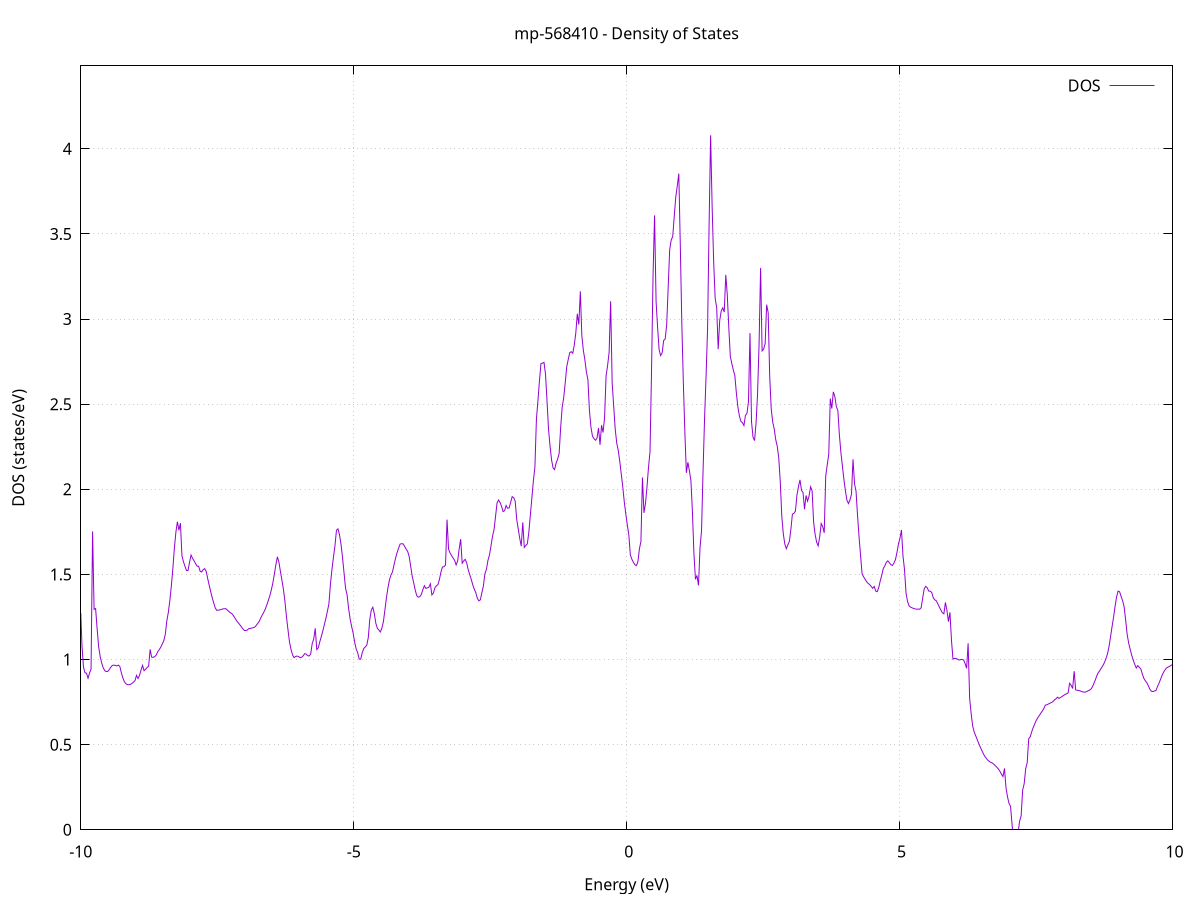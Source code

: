 set title 'mp-568410 - Density of States'
set xlabel 'Energy (eV)'
set ylabel 'DOS (states/eV)'
set grid
set xrange [-10:10]
set yrange [0:4.487]
set xzeroaxis lt -1
set terminal png size 800,600
set output 'mp-568410_dos_gnuplot.png'
plot '-' using 1:2 with lines title 'DOS'
-16.000400 0.000000
-15.972600 0.000000
-15.944900 0.000000
-15.917100 0.000000
-15.889400 0.000000
-15.861600 0.000000
-15.833900 0.000000
-15.806100 0.000000
-15.778400 0.000000
-15.750600 0.000000
-15.722900 0.000000
-15.695100 0.000000
-15.667400 0.000000
-15.639600 0.000000
-15.611900 0.000000
-15.584100 0.000000
-15.556400 0.000000
-15.528600 0.000000
-15.500900 0.000000
-15.473100 0.000000
-15.445400 0.000000
-15.417600 0.000000
-15.389900 0.000000
-15.362100 0.000000
-15.334400 0.000000
-15.306600 0.000000
-15.278800 0.000000
-15.251100 0.000000
-15.223300 0.000000
-15.195600 0.000000
-15.167800 0.000000
-15.140100 0.000000
-15.112300 0.000000
-15.084600 0.000000
-15.056800 0.000000
-15.029100 0.000000
-15.001300 0.000000
-14.973600 0.000000
-14.945800 0.000000
-14.918100 0.000000
-14.890300 0.000000
-14.862600 0.000000
-14.834800 0.000000
-14.807100 0.000000
-14.779300 0.000000
-14.751600 0.000000
-14.723800 0.000000
-14.696100 0.000000
-14.668300 0.000000
-14.640600 0.000000
-14.612800 0.000000
-14.585100 0.000000
-14.557300 0.000000
-14.529600 0.000000
-14.501800 0.000000
-14.474100 0.000000
-14.446300 0.000000
-14.418600 0.000000
-14.390800 0.000000
-14.363100 0.000000
-14.335300 0.000000
-14.307600 0.000000
-14.279800 0.000000
-14.252100 0.000000
-14.224300 0.000000
-14.196600 0.000000
-14.168800 0.000000
-14.141100 0.000000
-14.113300 0.000000
-14.085600 0.000000
-14.057800 0.000000
-14.030100 0.000000
-14.002300 0.000000
-13.974600 0.000000
-13.946800 0.000000
-13.919000 0.000000
-13.891300 0.000000
-13.863500 0.000000
-13.835800 0.000000
-13.808000 0.000000
-13.780300 0.000000
-13.752500 0.000000
-13.724800 0.000000
-13.697000 0.000000
-13.669300 0.000000
-13.641500 0.000000
-13.613800 0.000000
-13.586000 0.000000
-13.558300 0.000000
-13.530500 0.000000
-13.502800 0.000000
-13.475000 0.000400
-13.447300 0.051200
-13.419500 0.155300
-13.391800 0.197100
-13.364000 0.216000
-13.336300 0.254100
-13.308500 0.295400
-13.280800 0.324200
-13.253000 0.346300
-13.225300 0.363300
-13.197500 0.382900
-13.169800 0.406000
-13.142000 0.430000
-13.114300 0.453100
-13.086500 0.472000
-13.058800 0.490200
-13.031000 0.509500
-13.003300 0.528400
-12.975500 0.544600
-12.947800 0.561800
-12.920000 0.579300
-12.892300 0.597600
-12.864500 0.616000
-12.836800 0.632500
-12.809000 0.649000
-12.781300 0.666800
-12.753500 0.684900
-12.725800 0.703500
-12.698000 0.722400
-12.670300 0.741600
-12.642500 0.760000
-12.614800 0.777400
-12.587000 0.795600
-12.559300 0.816400
-12.531500 0.840000
-12.503700 0.863900
-12.476000 0.888600
-12.448200 0.914500
-12.420500 0.942100
-12.392700 0.971300
-12.365000 1.001400
-12.337200 1.088000
-12.309500 1.181200
-12.281700 1.163800
-12.254000 1.142200
-12.226200 1.149000
-12.198500 1.227400
-12.170700 1.209600
-12.143000 1.179000
-12.115200 1.157600
-12.087500 1.148900
-12.059700 1.129600
-12.032000 1.117800
-12.004200 1.103900
-11.976500 1.086800
-11.948700 1.071900
-11.921000 1.055700
-11.893200 1.036200
-11.865500 1.014100
-11.837700 0.998100
-11.810000 0.982900
-11.782200 0.969900
-11.754500 0.958200
-11.726700 0.947000
-11.699000 0.935600
-11.671200 0.957300
-11.643500 1.017400
-11.615700 0.981500
-11.588000 0.979100
-11.560200 0.978300
-11.532500 0.979400
-11.504700 0.965700
-11.477000 0.963000
-11.449200 0.959300
-11.421500 0.959100
-11.393700 0.970300
-11.366000 1.003300
-11.338200 1.033800
-11.310500 0.998400
-11.282700 0.956400
-11.255000 0.928400
-11.227200 0.903400
-11.199500 0.885700
-11.171700 0.956500
-11.143900 0.855400
-11.116200 0.794000
-11.088400 0.770400
-11.060700 0.746000
-11.032900 0.723900
-11.005200 0.707900
-10.977400 0.707100
-10.949700 0.711300
-10.921900 0.720600
-10.894200 0.733600
-10.866400 0.748400
-10.838700 0.766700
-10.810900 0.790200
-10.783200 0.854700
-10.755400 0.900900
-10.727700 0.923100
-10.699900 0.960000
-10.672200 0.995700
-10.644400 1.125100
-10.616700 1.193800
-10.588900 1.307300
-10.561200 1.513800
-10.533400 1.597200
-10.505700 1.582800
-10.477900 1.598600
-10.450200 1.596600
-10.422400 1.591900
-10.394700 1.582600
-10.366900 1.570500
-10.339200 1.588100
-10.311400 1.644100
-10.283700 1.715200
-10.255900 1.805100
-10.228200 1.939200
-10.200400 2.111500
-10.172700 2.191600
-10.144900 2.155900
-10.117200 2.135600
-10.089400 1.911600
-10.061700 1.777000
-10.033900 1.498500
-10.006200 1.328500
-9.978400 1.082700
-9.950700 0.954800
-9.922900 0.922300
-9.895200 0.919800
-9.867400 0.890200
-9.839700 0.920900
-9.811900 0.943100
-9.784200 1.752400
-9.756400 1.294400
-9.728600 1.299700
-9.700900 1.181200
-9.673100 1.075900
-9.645400 1.018100
-9.617600 0.980000
-9.589900 0.952300
-9.562100 0.935200
-9.534400 0.929000
-9.506600 0.930000
-9.478900 0.940700
-9.451100 0.954600
-9.423400 0.964900
-9.395600 0.967300
-9.367900 0.965500
-9.340100 0.962400
-9.312400 0.967200
-9.284600 0.959100
-9.256900 0.922200
-9.229100 0.891700
-9.201400 0.869800
-9.173600 0.857900
-9.145900 0.852300
-9.118100 0.852000
-9.090400 0.854700
-9.062600 0.859600
-9.034900 0.866900
-9.007100 0.876400
-8.979400 0.906800
-8.951600 0.888500
-8.923900 0.906700
-8.896100 0.938500
-8.868400 0.965900
-8.840600 0.934300
-8.812900 0.942500
-8.785100 0.953500
-8.757400 0.960900
-8.729600 1.059600
-8.701900 1.014000
-8.674100 1.012800
-8.646400 1.016800
-8.618600 1.025800
-8.590900 1.045500
-8.563100 1.058100
-8.535400 1.072300
-8.507600 1.090900
-8.479900 1.110000
-8.452100 1.147600
-8.424400 1.226100
-8.396600 1.276100
-8.368800 1.345400
-8.341100 1.432400
-8.313300 1.534700
-8.285600 1.653700
-8.257800 1.748100
-8.230100 1.809500
-8.202300 1.759100
-8.174600 1.801300
-8.146800 1.608700
-8.119100 1.574400
-8.091300 1.547400
-8.063600 1.522800
-8.035800 1.523000
-8.008100 1.570500
-7.980300 1.613600
-7.952600 1.594500
-7.924800 1.579700
-7.897100 1.563400
-7.869300 1.548700
-7.841600 1.548300
-7.813800 1.518600
-7.786100 1.514100
-7.758300 1.527600
-7.730600 1.534000
-7.702800 1.517700
-7.675100 1.475300
-7.647300 1.435700
-7.619600 1.398000
-7.591800 1.362400
-7.564100 1.331100
-7.536300 1.303100
-7.508600 1.288700
-7.480800 1.290100
-7.453100 1.291700
-7.425300 1.294400
-7.397600 1.297100
-7.369800 1.298500
-7.342100 1.298700
-7.314300 1.290100
-7.286600 1.281700
-7.258800 1.275200
-7.231100 1.269000
-7.203300 1.257900
-7.175600 1.243300
-7.147800 1.228900
-7.120100 1.217200
-7.092300 1.206900
-7.064600 1.195000
-7.036800 1.182100
-7.009100 1.171700
-6.981300 1.171700
-6.953500 1.172000
-6.925800 1.181000
-6.898000 1.182300
-6.870300 1.184600
-6.842500 1.186900
-6.814800 1.190000
-6.787000 1.199700
-6.759300 1.211700
-6.731500 1.224300
-6.703800 1.243500
-6.676000 1.261400
-6.648300 1.277000
-6.620500 1.296200
-6.592800 1.320000
-6.565000 1.346100
-6.537300 1.374400
-6.509500 1.408600
-6.481800 1.448900
-6.454000 1.502200
-6.426300 1.556200
-6.398500 1.603100
-6.370800 1.573700
-6.343000 1.517000
-6.315300 1.466000
-6.287500 1.411600
-6.259800 1.340300
-6.232000 1.251400
-6.204300 1.174500
-6.176500 1.102800
-6.148800 1.059700
-6.121000 1.027400
-6.093300 1.011300
-6.065500 1.018100
-6.037800 1.020400
-6.010000 1.017200
-5.982300 1.011500
-5.954500 1.013000
-5.926800 1.021100
-5.899000 1.034700
-5.871300 1.031700
-5.843500 1.022500
-5.815800 1.020800
-5.788000 1.033000
-5.760300 1.093900
-5.732500 1.121400
-5.704800 1.183400
-5.677000 1.058500
-5.649300 1.068800
-5.621500 1.104000
-5.593700 1.135400
-5.566000 1.167900
-5.538200 1.204700
-5.510500 1.240600
-5.482700 1.282700
-5.455000 1.326500
-5.427200 1.439000
-5.399500 1.527400
-5.371700 1.600300
-5.344000 1.667000
-5.316200 1.759000
-5.288500 1.767500
-5.260700 1.732900
-5.233000 1.677500
-5.205200 1.600000
-5.177500 1.509000
-5.149700 1.418500
-5.122000 1.381400
-5.094200 1.301000
-5.066500 1.239100
-5.038700 1.194400
-5.011000 1.155900
-4.983200 1.102800
-4.955500 1.062100
-4.927700 1.040400
-4.900000 1.002900
-4.872200 1.001700
-4.844500 1.038800
-4.816700 1.064500
-4.789000 1.074100
-4.761200 1.083600
-4.733500 1.128000
-4.705700 1.235400
-4.678000 1.291000
-4.650200 1.307300
-4.622500 1.269600
-4.594700 1.212700
-4.567000 1.183400
-4.539200 1.173000
-4.511500 1.161700
-4.483700 1.185600
-4.456000 1.222700
-4.428200 1.292300
-4.400500 1.363000
-4.372700 1.421500
-4.345000 1.468800
-4.317200 1.496700
-4.289500 1.514600
-4.261700 1.556200
-4.233900 1.594800
-4.206200 1.627000
-4.178400 1.653500
-4.150700 1.678100
-4.122900 1.680200
-4.095200 1.679400
-4.067400 1.664800
-4.039700 1.647900
-4.011900 1.635600
-3.984200 1.604600
-3.956400 1.548500
-3.928700 1.489100
-3.900900 1.450200
-3.873200 1.407800
-3.845400 1.375300
-3.817700 1.366000
-3.789900 1.369300
-3.762200 1.381800
-3.734400 1.409300
-3.706700 1.433300
-3.678900 1.417800
-3.651200 1.420800
-3.623400 1.424700
-3.595700 1.444500
-3.567900 1.379400
-3.540200 1.390500
-3.512400 1.421700
-3.484700 1.433300
-3.456900 1.439900
-3.429200 1.471500
-3.401400 1.514700
-3.373700 1.543600
-3.345900 1.545300
-3.318200 1.555100
-3.290400 1.821700
-3.262700 1.648700
-3.234900 1.625200
-3.207200 1.610600
-3.179400 1.596700
-3.151700 1.582900
-3.123900 1.555600
-3.096200 1.578700
-3.068400 1.648800
-3.040700 1.707100
-3.012900 1.566000
-2.985200 1.578900
-2.957400 1.588600
-2.929700 1.566900
-2.901900 1.526500
-2.874200 1.498400
-2.846400 1.470000
-2.818600 1.437900
-2.790900 1.412700
-2.763100 1.392400
-2.735400 1.360000
-2.707600 1.344700
-2.679900 1.350800
-2.652100 1.392900
-2.624400 1.432000
-2.596600 1.504200
-2.568900 1.529700
-2.541100 1.582000
-2.513400 1.613900
-2.485600 1.666300
-2.457900 1.723000
-2.430100 1.761900
-2.402400 1.838100
-2.374600 1.919000
-2.346900 1.936900
-2.319100 1.922500
-2.291400 1.900000
-2.263600 1.869000
-2.235900 1.874300
-2.208100 1.904500
-2.180400 1.888700
-2.152600 1.890200
-2.124900 1.923000
-2.097100 1.956900
-2.069400 1.950700
-2.041600 1.929700
-2.013900 1.823200
-1.986100 1.767700
-1.958400 1.711200
-1.930600 1.665800
-1.902900 1.805700
-1.875100 1.658300
-1.847400 1.670000
-1.819600 1.679200
-1.791900 1.747100
-1.764100 1.848500
-1.736400 1.948000
-1.708600 2.049400
-1.680900 2.129100
-1.653100 2.410200
-1.625400 2.519700
-1.597600 2.636300
-1.569900 2.738200
-1.542100 2.740800
-1.514400 2.745700
-1.486600 2.676800
-1.458800 2.518900
-1.431100 2.352300
-1.403300 2.253200
-1.375600 2.173200
-1.347800 2.125100
-1.320100 2.115300
-1.292300 2.154100
-1.264600 2.176400
-1.236800 2.210100
-1.209100 2.360700
-1.181300 2.481600
-1.153600 2.537200
-1.125800 2.622700
-1.098100 2.718300
-1.070300 2.762300
-1.042600 2.802400
-1.014800 2.808200
-0.987100 2.799100
-0.959300 2.847600
-0.931600 2.917400
-0.903800 3.031000
-0.876100 2.967700
-0.848300 3.162800
-0.820600 2.900600
-0.792800 2.815200
-0.765100 2.760500
-0.737300 2.689500
-0.709600 2.643200
-0.681800 2.462800
-0.654100 2.365200
-0.626300 2.312700
-0.598600 2.297600
-0.570800 2.287900
-0.543100 2.299700
-0.515300 2.359900
-0.487600 2.261200
-0.459800 2.376300
-0.432100 2.333300
-0.404300 2.421700
-0.376600 2.666200
-0.348800 2.727300
-0.321100 2.804000
-0.293300 3.104600
-0.265600 2.626300
-0.237800 2.490800
-0.210100 2.355500
-0.182300 2.272800
-0.154600 2.229200
-0.126800 2.166300
-0.099100 2.090100
-0.071300 2.015300
-0.043500 1.926300
-0.015800 1.855800
0.012000 1.791100
0.039700 1.732900
0.067500 1.614500
0.095200 1.589700
0.123000 1.570800
0.150700 1.557100
0.178500 1.551600
0.206200 1.574000
0.234000 1.650300
0.261700 1.692900
0.289500 2.069300
0.317200 1.861400
0.345000 1.916600
0.372700 2.013500
0.400500 2.129600
0.428200 2.220300
0.456000 2.696100
0.483700 3.258900
0.511500 3.609000
0.539200 3.104100
0.567000 2.951000
0.594700 2.820400
0.622500 2.785300
0.650200 2.800900
0.678000 2.873900
0.705700 2.882500
0.733500 2.964700
0.761200 3.190000
0.789000 3.409100
0.816700 3.464700
0.844500 3.484700
0.872200 3.604100
0.900000 3.716500
0.927700 3.782700
0.955500 3.854000
0.983200 3.429900
1.011000 2.970400
1.038700 2.627400
1.066500 2.333900
1.094200 2.096700
1.122000 2.158800
1.149700 2.108000
1.177500 2.050500
1.205200 1.866700
1.233000 1.618800
1.260700 1.471300
1.288500 1.494000
1.316300 1.435500
1.344000 1.656100
1.371800 1.756300
1.399500 2.104600
1.427300 2.413700
1.455000 2.665100
1.482800 2.941600
1.510500 3.554600
1.538300 4.079200
1.566000 3.662500
1.593800 3.340400
1.621500 3.121500
1.649300 3.067900
1.677000 2.822900
1.704800 2.990400
1.732500 3.047200
1.760300 3.065700
1.788000 3.040900
1.815800 3.259300
1.843500 3.142900
1.871300 2.951900
1.899000 2.781200
1.926800 2.737900
1.954500 2.701100
1.982300 2.667500
2.010000 2.565800
2.037800 2.483600
2.065500 2.430700
2.093300 2.399200
2.121000 2.391500
2.148800 2.374300
2.176500 2.433900
2.204300 2.446000
2.232000 2.515600
2.259800 2.917600
2.287500 2.397300
2.315300 2.306000
2.343000 2.285900
2.370800 2.388700
2.398500 2.562400
2.426300 2.856100
2.454000 3.300500
2.481800 2.813000
2.509500 2.823700
2.537300 2.855900
2.565000 3.084400
2.592800 3.037300
2.620500 2.667900
2.648300 2.472300
2.676000 2.394700
2.703800 2.353900
2.731600 2.291300
2.759300 2.252100
2.787100 2.182800
2.814800 2.040300
2.842600 1.839700
2.870300 1.737800
2.898100 1.677700
2.925800 1.650800
2.953600 1.673700
2.981300 1.693800
3.009100 1.765800
3.036800 1.853900
3.064600 1.858900
3.092300 1.871500
3.120100 1.966400
3.147800 2.015600
3.175600 2.055300
3.203300 1.993600
3.231100 1.981500
3.258800 1.882500
3.286600 1.963500
3.314300 1.930200
3.342100 1.961000
3.369800 2.014600
3.397600 1.991500
3.425300 1.806800
3.453100 1.734500
3.480800 1.689200
3.508600 1.667500
3.536300 1.719500
3.564100 1.798500
3.591800 1.780600
3.619600 1.744100
3.647300 2.079500
3.675100 2.144100
3.702800 2.206100
3.730600 2.532700
3.758300 2.474200
3.786100 2.572600
3.813800 2.544900
3.841600 2.485800
3.869300 2.462800
3.897100 2.321000
3.924800 2.217400
3.952600 2.137100
3.980300 2.057200
4.008100 1.990500
4.035800 1.934900
4.063600 1.916000
4.091400 1.937200
4.119100 1.970800
4.146900 2.176000
4.174600 2.032400
4.202400 1.989000
4.230100 1.845100
4.257900 1.719600
4.285600 1.610900
4.313400 1.502800
4.341100 1.485800
4.368900 1.471500
4.396600 1.456700
4.424400 1.447400
4.452100 1.439700
4.479900 1.429800
4.507600 1.418600
4.535400 1.429400
4.563100 1.401800
4.590900 1.398600
4.618600 1.423300
4.646400 1.462700
4.674100 1.495900
4.701900 1.535200
4.729600 1.550100
4.757400 1.571200
4.785100 1.579600
4.812900 1.568400
4.840600 1.557800
4.868400 1.552500
4.896100 1.566100
4.923900 1.586100
4.951600 1.627500
4.979400 1.678400
5.007100 1.712700
5.034900 1.761200
5.062600 1.608200
5.090400 1.528500
5.118100 1.390100
5.145900 1.341500
5.173600 1.315700
5.201400 1.307800
5.229100 1.303700
5.256900 1.300000
5.284600 1.297200
5.312400 1.295700
5.340100 1.296200
5.367900 1.295600
5.395600 1.304100
5.423400 1.361400
5.451200 1.415300
5.478900 1.429900
5.506700 1.421400
5.534400 1.401800
5.562200 1.401700
5.589900 1.393300
5.617700 1.362500
5.645400 1.350600
5.673200 1.345000
5.700900 1.327400
5.728700 1.308400
5.756400 1.290800
5.784200 1.275000
5.811900 1.268600
5.839700 1.335600
5.867400 1.289200
5.895200 1.222800
5.922900 1.277200
5.950700 1.113900
5.978400 1.002400
6.006200 1.007000
6.033900 1.005800
6.061700 1.002600
6.089400 0.997000
6.117200 0.999000
6.144900 1.000900
6.172700 0.997500
6.200400 0.976400
6.228200 0.948100
6.255900 1.095400
6.283700 0.771500
6.311400 0.682000
6.339200 0.609600
6.366900 0.574800
6.394700 0.552100
6.422400 0.529700
6.450200 0.507600
6.477900 0.486000
6.505700 0.466400
6.533400 0.447900
6.561200 0.431300
6.588900 0.419500
6.616700 0.408600
6.644400 0.401200
6.672200 0.395700
6.699900 0.391800
6.727700 0.384900
6.755400 0.376200
6.783200 0.367000
6.810900 0.357100
6.838700 0.343400
6.866500 0.326300
6.894200 0.312700
6.922000 0.360200
6.949700 0.246000
6.977500 0.193600
7.005200 0.155000
7.033000 0.136800
7.060700 0.000000
7.088500 0.000000
7.116200 0.000000
7.144000 0.000000
7.171700 0.000000
7.199500 0.051000
7.227200 0.081900
7.255000 0.233200
7.282700 0.270200
7.310500 0.359400
7.338200 0.393800
7.366000 0.534700
7.393700 0.546500
7.421500 0.576500
7.449200 0.601100
7.477000 0.622500
7.504700 0.643300
7.532500 0.658200
7.560200 0.671500
7.588000 0.684900
7.615700 0.698100
7.643500 0.712700
7.671200 0.732200
7.699000 0.734000
7.726700 0.738900
7.754500 0.743500
7.782200 0.747100
7.810000 0.753100
7.837700 0.763000
7.865500 0.769400
7.893200 0.778900
7.921000 0.771400
7.948700 0.777000
7.976500 0.782800
8.004200 0.789100
8.032000 0.794900
8.059700 0.798900
8.087500 0.803700
8.115200 0.860600
8.143000 0.849000
8.170700 0.830000
8.198500 0.931700
8.226300 0.821600
8.254000 0.819600
8.281800 0.818000
8.309500 0.815800
8.337300 0.810900
8.365000 0.809700
8.392800 0.808000
8.420500 0.810900
8.448300 0.815300
8.476000 0.819700
8.503800 0.825000
8.531500 0.839000
8.559300 0.858600
8.587000 0.880900
8.614800 0.906100
8.642500 0.924000
8.670300 0.935800
8.698000 0.951000
8.725800 0.965000
8.753500 0.982600
8.781300 1.005600
8.809000 1.033100
8.836800 1.075600
8.864500 1.132900
8.892300 1.192000
8.920000 1.248400
8.947800 1.312000
8.975500 1.367700
9.003300 1.402100
9.031000 1.398000
9.058800 1.369900
9.086500 1.345300
9.114300 1.308700
9.142000 1.230600
9.169800 1.146400
9.197500 1.096100
9.225300 1.059400
9.253000 1.025100
9.280800 0.996600
9.308500 0.971300
9.336300 0.950300
9.364000 0.964200
9.391800 0.954200
9.419500 0.945600
9.447300 0.914600
9.475000 0.889700
9.502800 0.874600
9.530500 0.864100
9.558300 0.845700
9.586000 0.825200
9.613800 0.813500
9.641600 0.811800
9.669300 0.815100
9.697100 0.817800
9.724800 0.840700
9.752600 0.861100
9.780300 0.883200
9.808100 0.906000
9.835800 0.925500
9.863600 0.939200
9.891300 0.950400
9.919100 0.955800
9.946800 0.960200
9.974600 0.966000
10.002300 0.971200
10.030100 0.975400
10.057800 0.980600
10.085600 0.985200
10.113300 0.989100
10.141100 0.992600
10.168800 1.083200
10.196600 1.065600
10.224300 1.066500
10.252100 1.064300
10.279800 1.064400
10.307600 1.047200
10.335300 1.039500
10.363100 1.034300
10.390800 1.028900
10.418600 1.022900
10.446300 1.015500
10.474100 1.006300
10.501800 0.997800
10.529600 0.986400
10.557300 0.973400
10.585100 0.961600
10.612800 0.950600
10.640600 0.929800
10.668300 0.897100
10.696100 0.874800
10.723800 0.854000
10.751600 0.836100
10.779300 0.821900
10.807100 0.812800
10.834800 0.808100
10.862600 0.802600
10.890300 0.795700
10.918100 0.794200
10.945800 0.799200
10.973600 0.805800
11.001400 0.812000
11.029100 0.819200
11.056900 0.836200
11.084600 0.928800
11.112400 1.004100
11.140100 1.036800
11.167900 1.035500
11.195600 1.010600
11.223400 1.021400
11.251100 1.018300
11.278900 1.012900
11.306600 1.012100
11.334400 1.021800
11.362100 1.029200
11.389900 1.047600
11.417600 1.073500
11.445400 1.111100
11.473100 1.186600
11.500900 1.241200
11.528600 1.302100
11.556400 1.369000
11.584100 1.442200
11.611900 1.521100
11.639600 1.567300
11.667400 1.527000
11.695100 1.536700
11.722900 1.564500
11.750600 1.616700
11.778400 1.676300
11.806100 1.794900
11.833900 1.996800
11.861600 2.025700
11.889400 2.011400
11.917100 2.093000
11.944900 2.164800
11.972600 2.131200
12.000400 2.119000
12.028100 2.116700
12.055900 2.175100
12.083600 2.307200
12.111400 2.672300
12.139100 2.654300
12.166900 2.781900
12.194600 2.456200
12.222400 2.401500
12.250100 2.383000
12.277900 2.349700
12.305600 2.231900
12.333400 2.188100
12.361200 2.159100
12.388900 2.136700
12.416700 2.134800
12.444400 2.120700
12.472200 2.155500
12.499900 1.947000
12.527700 1.774200
12.555400 1.661500
12.583200 1.555900
12.610900 1.446000
12.638700 1.329800
12.666400 1.268800
12.694200 1.143500
12.721900 1.062600
12.749700 1.065500
12.777400 1.051500
12.805200 1.016500
12.832900 1.000300
12.860700 0.994700
12.888400 1.157500
12.916200 1.194000
12.943900 1.240500
12.971700 1.237200
12.999400 1.410100
13.027200 1.662800
13.054900 1.804600
13.082700 1.933200
13.110400 2.041400
13.138200 2.134200
13.165900 2.171000
13.193700 2.284200
13.221400 2.184800
13.249200 2.234900
13.276900 2.156200
13.304700 2.068100
13.332400 2.001200
13.360200 1.924500
13.387900 1.906000
13.415700 2.062300
13.443400 2.030800
13.471200 2.019700
13.498900 2.056600
13.526700 2.167200
13.554400 2.278700
13.582200 2.387900
13.609900 2.486200
13.637700 2.591600
13.665400 2.736400
13.693200 2.821800
13.720900 2.796000
13.748700 2.730500
13.776500 2.584300
13.804200 2.615100
13.832000 2.604400
13.859700 2.616900
13.887500 2.619200
13.915200 2.654400
13.943000 2.787500
13.970700 2.775400
13.998500 3.282700
14.026200 2.751600
14.054000 2.676000
14.081700 2.618800
14.109500 2.572700
14.137200 2.582700
14.165000 2.617000
14.192700 2.617200
14.220500 2.631300
14.248200 2.685800
14.276000 2.754200
14.303700 2.792900
14.331500 2.702200
14.359200 2.693800
14.387000 2.689400
14.414700 2.740400
14.442500 2.619500
14.470200 2.633400
14.498000 2.625700
14.525700 2.603100
14.553500 2.613700
14.581200 2.701000
14.609000 2.702700
14.636700 2.528500
14.664500 2.354700
14.692200 2.194200
14.720000 2.096000
14.747700 2.058500
14.775500 2.047500
14.803200 2.049300
14.831000 2.118500
14.858700 2.225800
14.886500 2.271000
14.914200 2.328300
14.942000 2.670100
14.969700 2.896500
14.997500 2.928500
15.025200 2.876100
15.053000 2.770000
15.080700 2.650100
15.108500 2.511700
15.136300 2.301700
15.164000 2.007700
15.191800 1.802500
15.219500 1.642400
15.247300 1.454000
15.275000 1.218900
15.302800 1.117200
15.330500 1.007300
15.358300 0.946700
15.386000 0.918700
15.413800 0.916400
15.441500 0.972700
15.469300 1.093100
15.497000 1.344500
15.524800 1.526200
15.552500 1.697000
15.580300 1.870200
15.608000 2.177800
15.635800 2.575700
15.663500 2.894200
15.691300 3.148600
15.719000 3.367500
15.746800 3.201000
15.774500 3.059800
15.802300 3.265700
15.830000 3.173900
15.857800 3.069900
15.885500 3.002800
15.913300 3.032200
15.941000 3.055700
15.968800 2.957700
15.996500 2.706100
16.024300 2.584900
16.052000 2.448500
16.079800 2.368200
16.107500 2.310300
16.135300 2.230300
16.163000 2.209300
16.190800 2.220700
16.218500 2.181000
16.246300 2.143300
16.274000 2.198700
16.301800 2.283500
16.329500 2.312700
16.357300 2.449700
16.385000 2.592700
16.412800 2.736000
16.440500 2.895800
16.468300 3.046900
16.496000 3.197400
16.523800 3.243900
16.551600 3.215100
16.579300 3.138000
16.607100 3.095700
16.634800 3.396800
16.662600 2.968400
16.690300 2.958600
16.718100 2.956200
16.745800 2.841300
16.773600 2.752400
16.801300 2.768900
16.829100 2.863800
16.856800 2.875600
16.884600 2.967700
16.912300 3.036900
16.940100 3.004500
16.967800 3.128000
16.995600 3.195300
17.023300 3.045400
17.051100 3.208800
17.078800 2.838900
17.106600 2.772600
17.134300 2.833700
17.162100 3.016900
17.189800 3.143500
17.217600 3.335900
17.245300 3.562700
17.273100 3.665000
17.300800 3.554800
17.328600 3.661000
17.356300 3.699200
17.384100 3.725500
17.411800 3.626500
17.439600 3.577500
17.467300 3.536500
17.495100 3.326100
17.522800 3.290100
17.550600 3.300100
17.578300 3.297200
17.606100 3.511500
17.633800 3.035800
17.661600 3.188600
17.689300 3.147200
17.717100 3.026400
17.744800 3.015000
17.772600 3.139400
17.800300 3.280500
17.828100 3.389700
17.855800 3.431300
17.883600 3.477800
17.911400 3.486700
17.939100 3.464400
17.966900 3.723000
17.994600 3.767400
18.022400 3.378100
18.050100 2.971600
18.077900 2.669200
18.105600 2.500100
18.133400 2.289700
18.161100 2.090800
18.188900 1.915800
18.216600 1.861300
18.244400 1.870600
18.272100 1.930200
18.299900 2.065600
18.327600 2.254300
18.355400 2.562500
18.383100 2.929400
18.410900 2.935800
18.438600 2.932300
18.466400 3.045100
18.494100 3.260300
18.521900 3.311900
18.549600 3.259300
18.577400 3.376600
18.605100 3.171300
18.632900 2.996400
18.660600 2.905700
18.688400 2.893800
18.716100 2.976300
18.743900 3.108300
18.771600 3.040600
18.799400 2.977500
18.827100 2.790400
18.854900 2.438600
18.882600 2.185900
18.910400 2.002300
18.938100 1.757800
18.965900 1.763200
18.993600 1.718800
19.021400 1.769300
19.049100 1.887500
19.076900 2.034500
19.104600 1.955200
19.132400 1.950900
19.160100 2.121200
19.187900 2.328900
19.215600 2.391800
19.243400 2.424800
19.271100 2.472900
19.298900 2.637400
19.326700 2.644100
19.354400 2.633900
19.382200 2.590000
19.409900 2.610000
19.437700 2.702000
19.465400 2.618700
19.493200 2.649400
19.520900 2.718500
19.548700 2.649100
19.576400 2.634000
19.604200 2.673200
19.631900 2.735300
19.659700 2.847400
19.687400 2.917200
19.715200 2.901100
19.742900 2.824800
19.770700 2.788400
19.798400 2.754900
19.826200 2.768900
19.853900 2.822800
19.881700 2.912000
19.909400 3.027000
19.937200 3.144000
19.964900 3.216600
19.992700 3.287300
20.020400 3.353700
20.048200 3.241100
20.075900 3.053800
20.103700 2.890500
20.131400 2.827500
20.159200 2.776700
20.186900 2.846400
20.214700 2.761600
20.242400 2.805400
20.270200 2.914500
20.297900 3.083300
20.325700 3.181300
20.353400 3.428000
20.381200 3.622400
20.408900 3.766100
20.436700 3.876500
20.464400 3.850600
20.492200 4.193600
20.519900 3.849900
20.547700 3.805900
20.575400 3.787600
20.603200 3.732900
20.630900 3.617900
20.658700 3.474600
20.686500 3.455800
20.714200 3.551200
20.742000 3.584100
20.769700 3.566100
20.797500 3.371100
20.825200 3.269000
20.853000 3.128700
20.880700 3.000200
20.908500 2.948300
20.936200 2.891900
20.964000 2.839400
20.991700 2.832700
21.019500 2.816500
21.047200 2.726900
21.075000 2.658600
21.102700 2.629800
21.130500 2.700400
21.158200 2.673200
21.186000 2.669600
21.213700 2.773500
21.241500 2.750300
21.269200 2.859100
21.297000 2.877700
21.324700 3.115700
21.352500 3.085500
21.380200 3.186300
21.408000 3.217000
21.435700 3.197300
21.463500 3.134000
21.491200 3.262500
21.519000 3.304900
21.546700 3.431100
21.574500 3.537300
21.602200 3.679600
21.630000 3.632100
21.657700 3.573300
21.685500 3.545700
21.713200 3.582100
21.741000 3.518600
21.768700 3.402400
21.796500 3.573500
21.824200 3.742000
21.852000 3.740400
21.879700 3.468700
21.907500 3.206500
21.935200 3.025000
21.963000 2.937200
21.990700 2.981600
22.018500 3.034200
22.046300 3.443400
22.074000 3.304600
22.101800 3.239300
22.129500 3.202400
22.157300 3.279300
22.185000 3.283400
22.212800 3.234100
22.240500 2.904100
22.268300 2.799100
22.296000 2.797300
22.323800 2.890900
22.351500 2.936200
22.379300 2.993100
22.407000 3.018100
22.434800 3.083400
22.462500 3.290800
22.490300 3.347500
22.518000 3.133000
22.545800 3.046400
22.573500 3.044200
22.601300 3.073100
22.629000 3.004700
22.656800 2.832400
22.684500 2.726900
22.712300 2.671500
22.740000 2.658300
22.767800 2.676300
22.795500 2.755600
22.823300 2.791200
22.851000 2.812100
22.878800 2.822000
22.906500 2.808300
22.934300 2.750400
22.962000 2.791600
22.989800 2.865500
23.017500 3.034200
23.045300 3.201500
23.073000 3.057600
23.100800 3.025500
23.128500 3.057400
23.156300 3.292500
23.184000 3.224600
23.211800 3.116200
23.239500 3.062000
23.267300 2.881000
23.295000 2.777200
23.322800 2.829300
23.350500 2.923100
23.378300 2.926800
23.406000 2.902200
23.433800 2.848700
23.461600 2.870000
23.489300 2.857300
23.517100 2.877300
23.544800 2.879500
23.572600 2.805700
23.600300 2.749800
23.628100 2.906800
23.655800 2.888000
23.683600 2.907000
23.711300 2.921000
23.739100 2.981500
23.766800 3.113500
23.794600 3.095600
23.822300 3.099900
23.850100 3.049300
23.877800 2.888200
23.905600 2.797800
23.933300 2.740900
23.961100 2.906400
23.988800 3.058100
24.016600 2.800800
24.044300 2.611500
24.072100 2.411900
24.099800 2.272100
24.127600 2.292400
24.155300 2.439900
24.183100 2.565900
24.210800 2.671100
24.238600 2.419400
24.266300 2.185100
24.294100 1.997900
24.321800 1.965000
24.349600 2.035700
24.377300 2.100800
24.405100 1.908200
24.432800 1.948900
24.460600 2.011200
24.488300 2.072900
24.516100 2.160800
24.543800 2.233400
24.571600 2.225700
24.599300 2.279100
24.627100 2.216600
24.654800 2.264300
24.682600 2.299200
24.710300 2.219500
24.738100 2.258200
24.765800 2.265900
24.793600 2.212700
24.821400 2.209800
24.849100 2.147500
24.876900 2.378600
24.904600 2.176100
24.932400 2.091000
24.960100 2.007000
24.987900 1.949900
25.015600 1.945300
25.043400 1.929000
25.071100 1.939500
25.098900 1.971300
25.126600 1.998500
25.154400 1.965100
25.182100 1.989700
25.209900 2.014600
25.237600 2.023600
25.265400 2.058300
25.293100 2.167400
25.320900 2.188300
25.348600 2.205400
25.376400 2.196000
25.404100 2.183700
25.431900 2.201300
25.459600 2.237200
25.487400 2.308700
25.515100 2.174400
25.542900 2.037000
25.570600 2.022800
25.598400 2.000900
25.626100 1.946100
25.653900 1.870100
25.681600 1.809700
25.709400 1.701900
25.737100 1.589700
25.764900 1.494900
25.792600 1.429900
25.820400 1.363000
25.848100 1.276900
25.875900 1.167800
25.903600 1.110400
25.931400 1.076700
25.959100 1.060400
25.986900 1.033400
26.014600 0.988400
26.042400 0.978900
26.070100 1.237400
26.097900 1.263400
26.125600 1.292900
26.153400 1.346600
26.181100 1.389600
26.208900 1.405600
26.236700 1.454600
26.264400 1.568100
26.292200 1.840800
26.319900 2.238600
26.347700 2.292900
26.375400 2.196300
26.403200 2.181300
26.430900 2.172700
26.458700 2.166700
26.486400 2.182800
26.514200 2.198600
26.541900 2.159000
26.569700 2.153600
26.597400 2.126600
26.625200 2.164200
26.652900 2.174100
26.680700 2.177800
26.708400 2.192400
26.736200 2.194400
26.763900 2.231800
26.791700 2.212100
26.819400 2.352100
26.847200 2.479000
26.874900 2.397500
26.902700 2.370400
26.930400 2.337400
26.958200 2.246800
26.985900 2.185900
27.013700 2.172000
27.041400 2.278800
27.069200 2.496800
27.096900 2.443900
27.124700 2.471800
27.152400 2.559600
27.180200 2.471200
27.207900 2.411500
27.235700 2.369600
27.263400 2.366900
27.291200 2.653800
27.318900 2.867100
27.346700 2.680100
27.374400 2.690300
27.402200 2.808400
27.429900 2.852800
27.457700 3.027900
27.485400 2.906000
27.513200 2.922700
27.540900 2.953400
27.568700 2.964800
27.596500 2.959300
27.624200 2.972200
27.652000 2.877100
27.679700 2.685800
27.707500 2.666500
27.735200 2.671500
27.763000 2.636400
27.790700 2.759700
27.818500 2.752700
27.846200 2.664400
27.874000 2.640800
27.901700 2.613500
27.929500 2.593800
27.957200 2.553000
27.985000 2.539200
28.012700 2.553800
28.040500 2.480700
28.068200 2.412900
28.096000 2.435000
28.123700 2.470700
28.151500 2.558500
28.179200 2.727500
28.207000 2.761400
28.234700 2.838200
28.262500 2.881500
28.290200 3.038300
28.318000 3.119200
28.345700 3.264200
28.373500 3.333900
28.401200 3.453100
28.429000 3.641500
28.456700 3.339500
28.484500 3.177700
28.512200 3.073600
28.540000 2.988100
28.567700 3.016400
28.595500 3.078700
28.623200 3.337800
28.651000 2.806500
28.678700 2.707000
28.706500 2.581600
28.734200 2.480500
28.762000 2.389700
28.789700 2.345000
28.817500 2.348700
28.845200 2.378400
28.873000 2.425400
28.900700 2.437200
28.928500 2.480900
28.956200 2.469100
28.984000 2.488800
29.011800 2.484600
29.039500 2.423800
29.067300 2.353700
29.095000 2.299600
29.122800 2.249400
29.150500 2.281400
29.178300 2.274600
29.206000 2.262200
29.233800 2.248000
29.261500 2.251100
29.289300 2.273200
29.317000 2.259000
29.344800 2.264600
29.372500 2.272900
29.400300 2.217900
29.428000 2.145800
29.455800 2.057300
29.483500 1.958700
29.511300 1.863400
29.539000 1.814900
29.566800 1.819700
29.594500 1.870200
29.622300 1.934000
29.650000 1.983900
29.677800 2.030200
29.705500 2.041000
29.733300 2.064000
29.761000 2.075500
29.788800 2.096000
29.816500 2.146500
29.844300 2.182400
29.872000 2.230300
29.899800 2.337300
29.927500 2.497600
29.955300 2.588700
29.983000 2.679700
30.010800 2.804800
30.038500 2.859500
30.066300 2.901400
30.094000 2.968000
30.121800 3.060300
30.149500 3.184200
30.177300 3.176300
30.205000 3.196000
30.232800 3.157900
30.260500 3.048600
30.288300 2.941400
30.316000 2.957500
30.343800 2.983000
30.371600 2.957200
30.399300 2.669100
30.427100 2.592900
30.454800 2.618800
30.482600 2.495600
30.510300 2.530600
30.538100 2.638500
30.565800 2.745300
30.593600 2.918000
30.621300 3.088700
30.649100 3.114300
30.676800 3.051200
30.704600 2.941300
30.732300 3.089800
30.760100 2.727500
30.787800 2.514900
30.815600 2.488900
30.843300 2.449400
30.871100 2.498100
30.898800 2.536800
30.926600 2.540800
30.954300 2.536900
30.982100 2.633500
31.009800 2.781000
31.037600 2.686300
31.065300 2.584400
31.093100 2.651600
31.120800 2.970900
31.148600 2.926700
31.176300 3.070900
31.204100 3.288500
31.231800 3.666700
31.259600 3.743500
31.287300 4.258500
31.315100 4.071600
31.342800 3.661400
31.370600 3.336800
31.398300 2.977900
31.426100 2.802700
31.453800 2.718400
31.481600 2.584500
31.509300 2.483300
31.537100 2.386500
31.564800 2.585000
31.592600 2.379900
31.620300 2.287700
31.648100 2.425200
31.675800 2.275300
31.703600 2.225600
31.731400 2.081500
31.759100 2.035500
31.786900 2.096300
31.814600 2.146000
31.842400 2.259400
31.870100 2.409300
31.897900 2.427400
31.925600 2.471400
31.953400 2.628200
31.981100 2.832400
32.008900 2.633600
32.036600 2.386900
32.064400 2.332000
32.092100 2.338200
32.119900 2.289500
32.147600 2.208100
32.175400 2.182500
32.203100 2.089300
32.230900 1.944100
32.258600 1.903700
32.286400 1.922800
32.314100 1.974900
32.341900 2.040900
32.369600 2.108100
32.397400 2.138000
32.425100 2.118500
32.452900 2.103600
32.480600 2.103000
32.508400 2.101400
32.536100 2.100900
32.563900 2.098400
32.591600 2.063700
32.619400 2.050000
32.647100 2.049200
32.674900 2.060200
32.702600 2.117100
32.730400 2.275200
32.758100 2.453500
32.785900 2.673600
32.813600 2.693700
32.841400 2.739800
32.869100 2.731500
32.896900 2.723500
32.924600 2.683200
32.952400 2.688400
32.980100 2.713000
33.007900 2.749200
33.035600 2.776200
33.063400 2.871300
33.091100 2.819900
33.118900 2.774200
33.146700 2.754400
33.174400 2.703500
33.202200 2.636100
33.229900 2.646400
33.257700 2.657500
33.285400 2.650300
33.313200 2.622300
33.340900 2.632000
33.368700 2.632500
33.396400 2.538900
33.424200 2.466400
33.451900 2.363100
33.479700 2.325100
33.507400 2.236500
33.535200 2.232800
33.562900 2.410700
33.590700 2.406400
33.618400 2.569600
33.646200 2.709000
33.673900 2.833500
33.701700 2.805600
33.729400 3.409300
33.757200 3.014000
33.784900 2.712700
33.812700 2.527800
33.840400 2.418700
33.868200 2.367700
33.895900 2.240900
33.923700 2.175300
33.951400 2.138700
33.979200 2.122600
34.006900 2.109300
34.034700 2.081900
34.062400 2.088700
34.090200 2.287700
34.117900 2.294800
34.145700 2.222700
34.173400 2.186800
34.201200 2.121400
34.228900 2.144000
34.256700 2.216700
34.284400 2.262100
34.312200 2.355000
34.339900 2.210800
34.367700 2.189000
34.395400 2.181300
34.423200 2.139200
34.450900 2.184800
34.478700 2.259000
34.506500 2.357300
34.534200 2.448600
34.562000 2.626000
34.589700 2.791500
34.617500 2.839500
34.645200 2.951200
34.673000 2.821900
34.700700 2.831900
34.728500 2.855800
34.756200 2.885200
34.784000 2.769000
34.811700 2.485800
34.839500 2.131700
34.867200 1.765600
34.895000 1.575100
34.922700 1.429400
34.950500 1.306000
34.978200 1.184200
35.006000 1.090400
35.033700 0.828000
35.061500 0.669100
35.089200 0.571500
35.117000 0.511800
35.144700 0.459500
35.172500 0.416600
35.200200 0.384200
35.228000 0.363000
35.255700 0.324100
35.283500 0.304200
35.311200 0.291000
35.339000 0.279200
35.366700 0.268400
35.394500 0.258400
35.422200 0.249400
35.450000 0.241100
35.477700 0.233300
35.505500 0.225700
35.533200 0.218400
35.561000 0.211200
35.588700 0.204300
35.616500 0.197600
35.644200 0.191000
35.672000 0.184700
35.699700 0.178900
35.727500 0.174400
35.755200 0.170200
35.783000 0.165300
35.810700 0.159500
35.838500 0.153300
35.866200 0.147300
35.894000 0.141800
35.921800 0.136700
35.949500 0.131900
35.977300 0.127500
36.005000 0.123300
36.032800 0.119200
36.060500 0.115500
36.088300 0.112100
36.116000 0.109000
36.143800 0.106200
36.171500 0.103800
36.199300 0.101700
36.227000 0.098400
36.254800 0.094900
36.282500 0.091500
36.310300 0.088100
36.338000 0.084900
36.365800 0.081700
36.393500 0.078500
36.421300 0.075500
36.449000 0.072400
36.476800 0.069500
36.504500 0.066600
36.532300 0.064600
36.560000 0.075700
36.587800 0.071600
36.615500 0.067800
36.643300 0.064200
36.671000 0.060800
36.698800 0.069000
36.726500 0.090600
36.754300 0.058200
36.782000 0.046300
36.809800 0.035600
36.837500 0.026100
36.865300 0.017800
36.893000 0.010700
36.920800 0.004900
36.948500 0.001300
36.976300 0.000000
37.004000 0.000000
37.031800 0.000000
37.059500 0.000000
37.087300 0.000000
37.115000 0.000000
37.142800 0.000000
37.170500 0.000000
37.198300 0.000000
37.226000 0.000000
37.253800 0.000000
37.281600 0.000000
37.309300 0.000000
37.337100 0.000000
37.364800 0.000000
37.392600 0.000000
37.420300 0.000000
37.448100 0.000000
37.475800 0.000000
37.503600 0.000000
37.531300 0.000000
37.559100 0.000000
37.586800 0.000000
37.614600 0.000000
37.642300 0.000000
37.670100 0.000000
37.697800 0.000000
37.725600 0.000000
37.753300 0.000000
37.781100 0.000000
37.808800 0.000000
37.836600 0.000000
37.864300 0.000000
37.892100 0.000000
37.919800 0.000000
37.947600 0.000000
37.975300 0.000000
38.003100 0.000000
38.030800 0.000000
38.058600 0.000000
38.086300 0.000000
38.114100 0.000000
38.141800 0.000000
38.169600 0.000000
38.197300 0.000000
38.225100 0.000000
38.252800 0.000000
38.280600 0.000000
38.308300 0.000000
38.336100 0.000000
38.363800 0.000000
38.391600 0.000000
38.419300 0.000000
38.447100 0.000000
38.474800 0.000000
38.502600 0.000000
38.530300 0.000000
38.558100 0.000000
38.585800 0.000000
38.613600 0.000000
38.641300 0.000000
38.669100 0.000000
38.696900 0.000000
38.724600 0.000000
38.752400 0.000000
38.780100 0.000000
38.807900 0.000000
38.835600 0.000000
38.863400 0.000000
38.891100 0.000000
38.918900 0.000000
38.946600 0.000000
38.974400 0.000000
39.002100 0.000000
39.029900 0.000000
39.057600 0.000000
39.085400 0.000000
39.113100 0.000000
39.140900 0.000000
39.168600 0.000000
39.196400 0.000000
39.224100 0.000000
39.251900 0.000000
39.279600 0.000000
39.307400 0.000000
39.335100 0.000000
39.362900 0.000000
39.390600 0.000000
39.418400 0.000000
39.446100 0.000000
39.473900 0.000000
39.501600 0.000000
e
